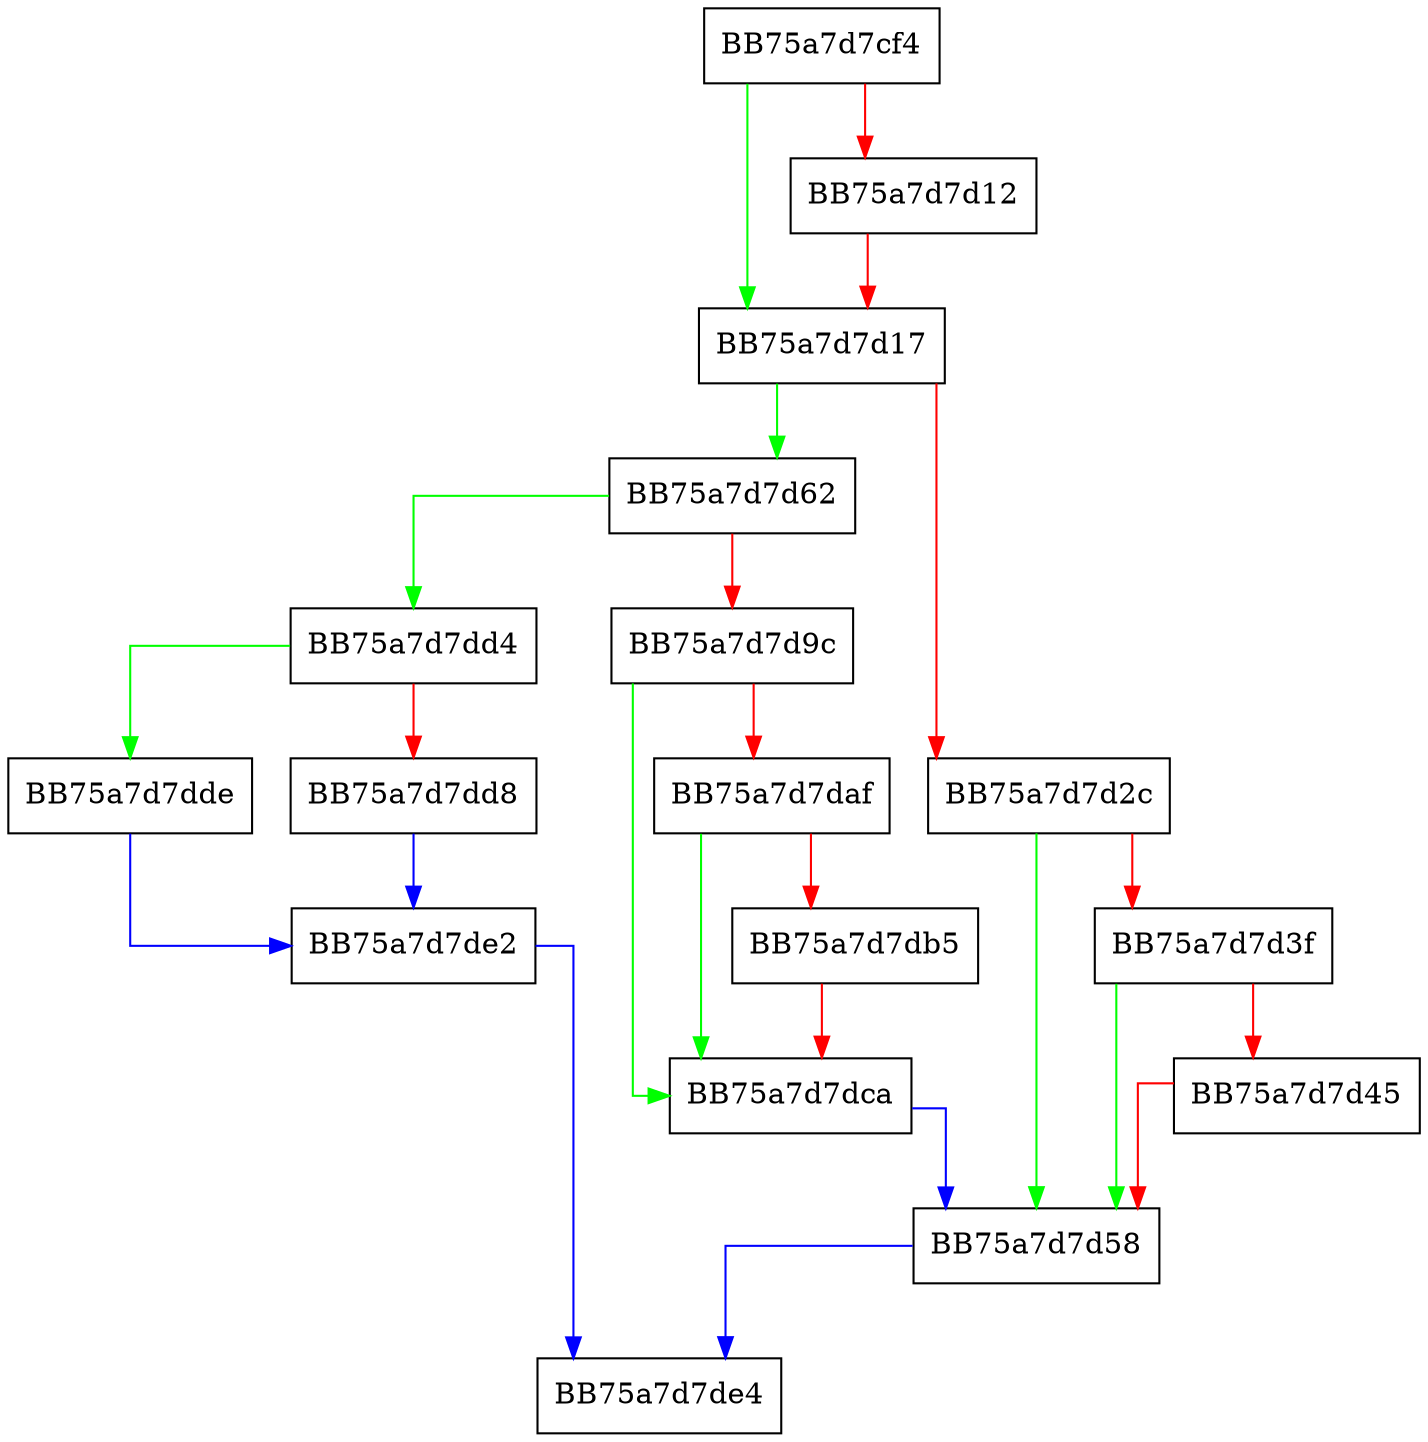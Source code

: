 digraph MakeOldHiveName {
  node [shape="box"];
  graph [splines=ortho];
  BB75a7d7cf4 -> BB75a7d7d17 [color="green"];
  BB75a7d7cf4 -> BB75a7d7d12 [color="red"];
  BB75a7d7d12 -> BB75a7d7d17 [color="red"];
  BB75a7d7d17 -> BB75a7d7d62 [color="green"];
  BB75a7d7d17 -> BB75a7d7d2c [color="red"];
  BB75a7d7d2c -> BB75a7d7d58 [color="green"];
  BB75a7d7d2c -> BB75a7d7d3f [color="red"];
  BB75a7d7d3f -> BB75a7d7d58 [color="green"];
  BB75a7d7d3f -> BB75a7d7d45 [color="red"];
  BB75a7d7d45 -> BB75a7d7d58 [color="red"];
  BB75a7d7d58 -> BB75a7d7de4 [color="blue"];
  BB75a7d7d62 -> BB75a7d7dd4 [color="green"];
  BB75a7d7d62 -> BB75a7d7d9c [color="red"];
  BB75a7d7d9c -> BB75a7d7dca [color="green"];
  BB75a7d7d9c -> BB75a7d7daf [color="red"];
  BB75a7d7daf -> BB75a7d7dca [color="green"];
  BB75a7d7daf -> BB75a7d7db5 [color="red"];
  BB75a7d7db5 -> BB75a7d7dca [color="red"];
  BB75a7d7dca -> BB75a7d7d58 [color="blue"];
  BB75a7d7dd4 -> BB75a7d7dde [color="green"];
  BB75a7d7dd4 -> BB75a7d7dd8 [color="red"];
  BB75a7d7dd8 -> BB75a7d7de2 [color="blue"];
  BB75a7d7dde -> BB75a7d7de2 [color="blue"];
  BB75a7d7de2 -> BB75a7d7de4 [color="blue"];
}
